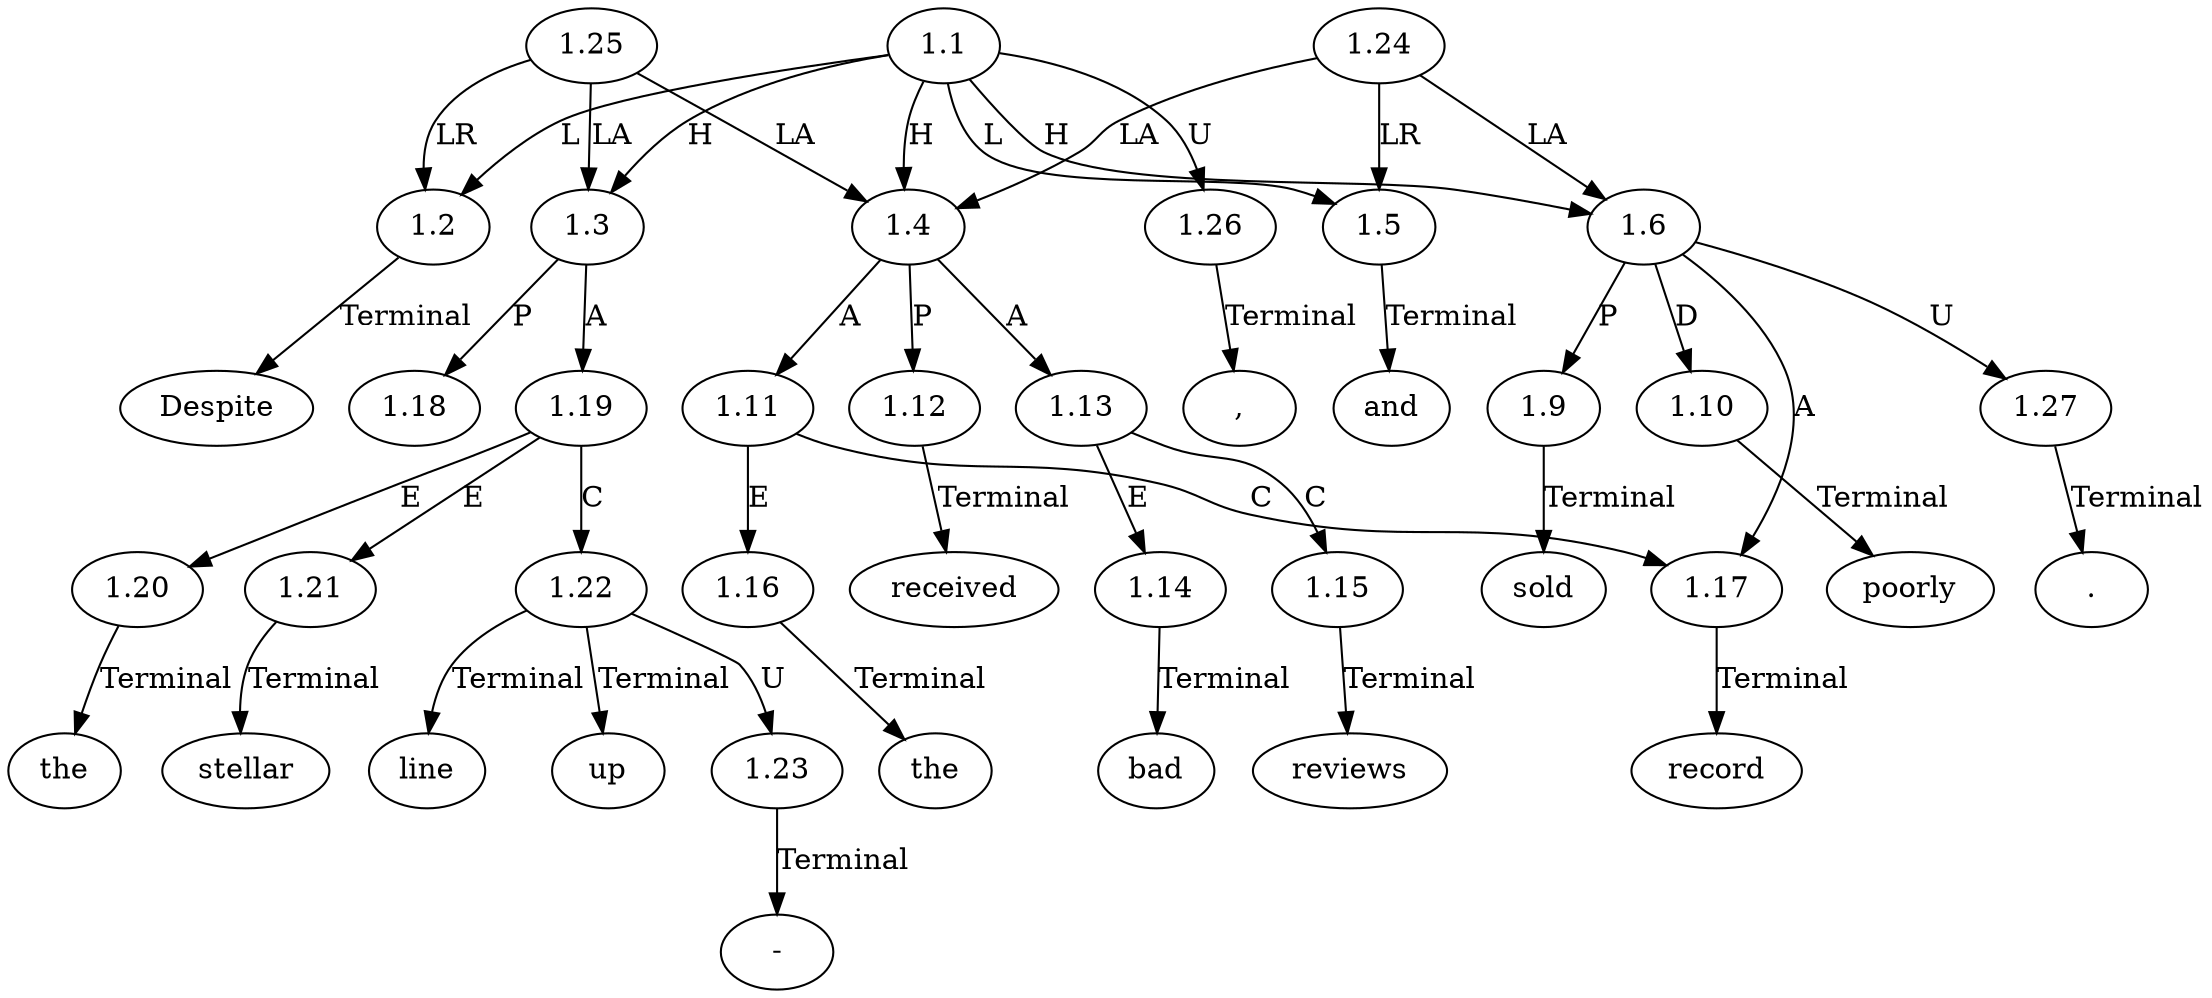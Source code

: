 // Graph
digraph {
	0.1 [label=Despite ordering=out]
	0.10 [label=received ordering=out]
	0.11 [label=bad ordering=out]
	0.12 [label=reviews ordering=out]
	0.13 [label=and ordering=out]
	0.14 [label=sold ordering=out]
	0.15 [label=poorly ordering=out]
	0.16 [label="." ordering=out]
	0.2 [label=the ordering=out]
	0.3 [label=stellar ordering=out]
	0.4 [label=line ordering=out]
	0.5 [label="-" ordering=out]
	0.6 [label=up ordering=out]
	0.7 [label="," ordering=out]
	0.8 [label=the ordering=out]
	0.9 [label=record ordering=out]
	1.1 [label=1.1 ordering=out]
	1.2 [label=1.2 ordering=out]
	1.3 [label=1.3 ordering=out]
	1.4 [label=1.4 ordering=out]
	1.5 [label=1.5 ordering=out]
	1.6 [label=1.6 ordering=out]
	1.9 [label=1.9 ordering=out]
	1.10 [label=1.10 ordering=out]
	1.11 [label=1.11 ordering=out]
	1.12 [label=1.12 ordering=out]
	1.13 [label=1.13 ordering=out]
	1.14 [label=1.14 ordering=out]
	1.15 [label=1.15 ordering=out]
	1.16 [label=1.16 ordering=out]
	1.17 [label=1.17 ordering=out]
	1.18 [label=1.18 ordering=out]
	1.19 [label=1.19 ordering=out]
	1.20 [label=1.20 ordering=out]
	1.21 [label=1.21 ordering=out]
	1.22 [label=1.22 ordering=out]
	1.23 [label=1.23 ordering=out]
	1.24 [label=1.24 ordering=out]
	1.25 [label=1.25 ordering=out]
	1.26 [label=1.26 ordering=out]
	1.27 [label=1.27 ordering=out]
	1.1 -> 1.2 [label=L ordering=out]
	1.1 -> 1.3 [label=H ordering=out]
	1.1 -> 1.4 [label=H ordering=out]
	1.1 -> 1.5 [label=L ordering=out]
	1.1 -> 1.6 [label=H ordering=out]
	1.1 -> 1.26 [label=U ordering=out]
	1.2 -> 0.1 [label=Terminal ordering=out]
	1.3 -> 1.18 [label=P ordering=out]
	1.3 -> 1.19 [label=A ordering=out]
	1.4 -> 1.11 [label=A ordering=out]
	1.4 -> 1.12 [label=P ordering=out]
	1.4 -> 1.13 [label=A ordering=out]
	1.5 -> 0.13 [label=Terminal ordering=out]
	1.6 -> 1.9 [label=P ordering=out]
	1.6 -> 1.10 [label=D ordering=out]
	1.6 -> 1.17 [label=A ordering=out]
	1.6 -> 1.27 [label=U ordering=out]
	1.9 -> 0.14 [label=Terminal ordering=out]
	1.10 -> 0.15 [label=Terminal ordering=out]
	1.11 -> 1.16 [label=E ordering=out]
	1.11 -> 1.17 [label=C ordering=out]
	1.12 -> 0.10 [label=Terminal ordering=out]
	1.13 -> 1.14 [label=E ordering=out]
	1.13 -> 1.15 [label=C ordering=out]
	1.14 -> 0.11 [label=Terminal ordering=out]
	1.15 -> 0.12 [label=Terminal ordering=out]
	1.16 -> 0.8 [label=Terminal ordering=out]
	1.17 -> 0.9 [label=Terminal ordering=out]
	1.19 -> 1.20 [label=E ordering=out]
	1.19 -> 1.21 [label=E ordering=out]
	1.19 -> 1.22 [label=C ordering=out]
	1.20 -> 0.2 [label=Terminal ordering=out]
	1.21 -> 0.3 [label=Terminal ordering=out]
	1.22 -> 0.4 [label=Terminal ordering=out]
	1.22 -> 0.6 [label=Terminal ordering=out]
	1.22 -> 1.23 [label=U ordering=out]
	1.23 -> 0.5 [label=Terminal ordering=out]
	1.24 -> 1.4 [label=LA ordering=out]
	1.24 -> 1.5 [label=LR ordering=out]
	1.24 -> 1.6 [label=LA ordering=out]
	1.25 -> 1.2 [label=LR ordering=out]
	1.25 -> 1.3 [label=LA ordering=out]
	1.25 -> 1.4 [label=LA ordering=out]
	1.26 -> 0.7 [label=Terminal ordering=out]
	1.27 -> 0.16 [label=Terminal ordering=out]
}
